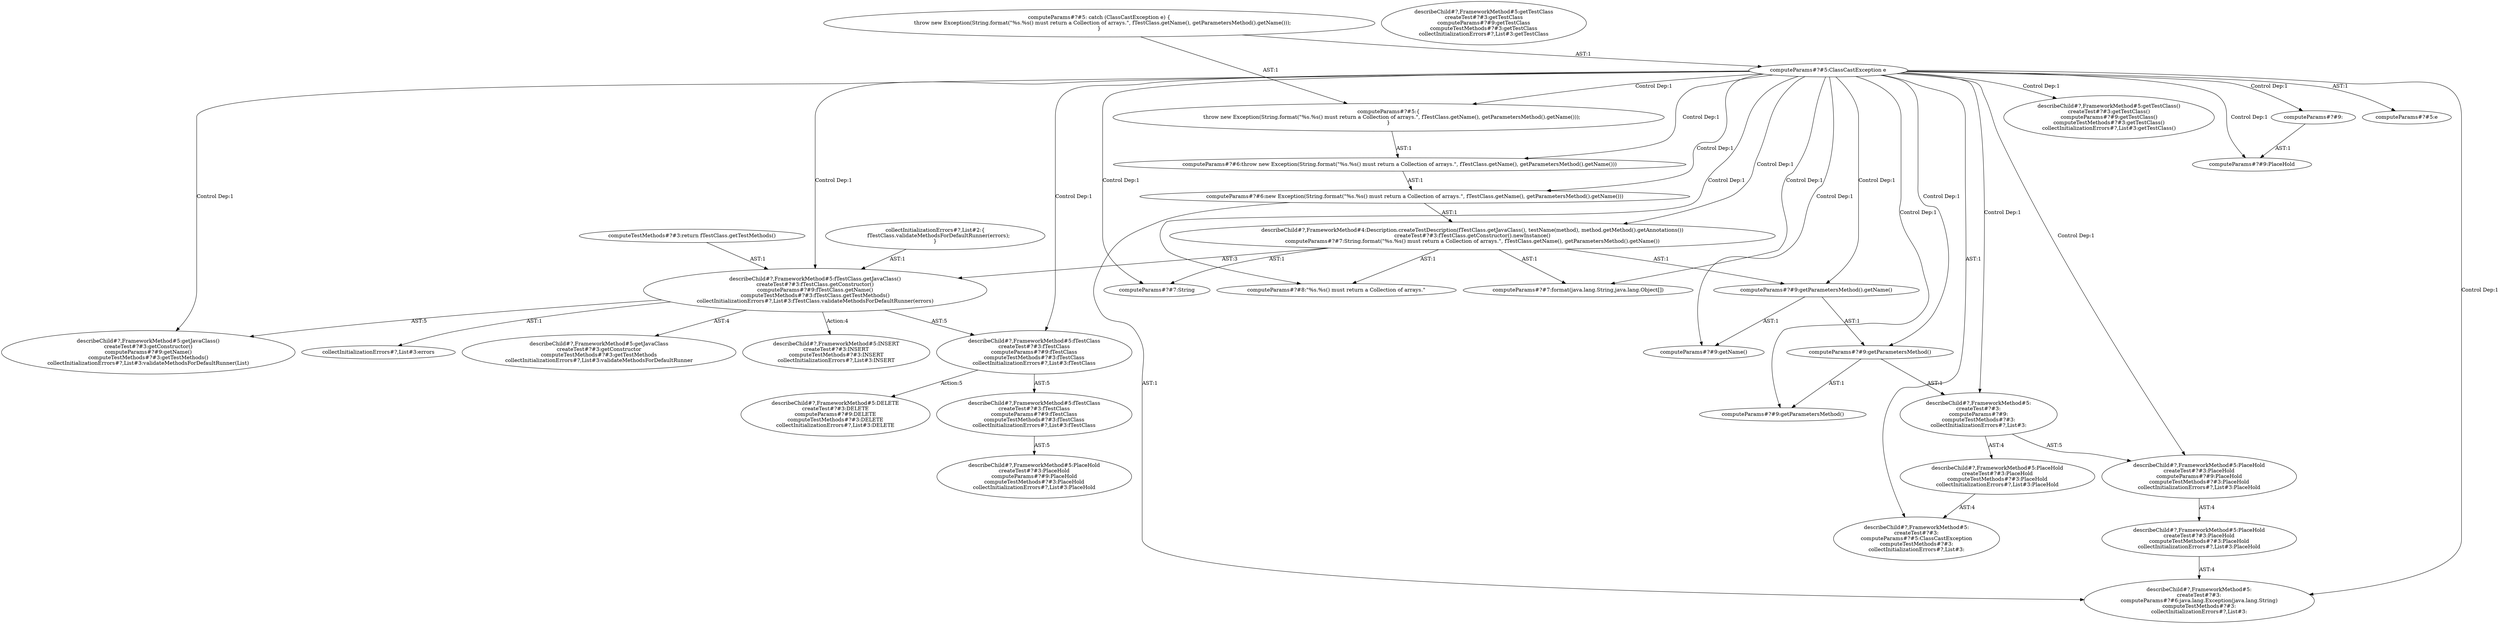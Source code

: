 digraph "Pattern" {
0 [label="describeChild#?,FrameworkMethod#5:DELETE
createTest#?#3:DELETE
computeParams#?#9:DELETE
computeTestMethods#?#3:DELETE
collectInitializationErrors#?,List#3:DELETE" shape=ellipse]
1 [label="describeChild#?,FrameworkMethod#5:fTestClass
createTest#?#3:fTestClass
computeParams#?#9:fTestClass
computeTestMethods#?#3:fTestClass
collectInitializationErrors#?,List#3:fTestClass" shape=ellipse]
2 [label="describeChild#?,FrameworkMethod#5:fTestClass.getJavaClass()
createTest#?#3:fTestClass.getConstructor()
computeParams#?#9:fTestClass.getName()
computeTestMethods#?#3:fTestClass.getTestMethods()
collectInitializationErrors#?,List#3:fTestClass.validateMethodsForDefaultRunner(errors)" shape=ellipse]
3 [label="describeChild#?,FrameworkMethod#4:Description.createTestDescription(fTestClass.getJavaClass(), testName(method), method.getMethod().getAnnotations())
createTest#?#3:fTestClass.getConstructor().newInstance()
computeParams#?#7:String.format(\"%s.%s() must return a Collection of arrays.\", fTestClass.getName(), getParametersMethod().getName())" shape=ellipse]
4 [label="describeChild#?,FrameworkMethod#5:getJavaClass
createTest#?#3:getConstructor
computeTestMethods#?#3:getTestMethods
collectInitializationErrors#?,List#3:validateMethodsForDefaultRunner" shape=ellipse]
5 [label="describeChild#?,FrameworkMethod#5:getJavaClass()
createTest#?#3:getConstructor()
computeParams#?#9:getName()
computeTestMethods#?#3:getTestMethods()
collectInitializationErrors#?,List#3:validateMethodsForDefaultRunner(List)" shape=ellipse]
6 [label="describeChild#?,FrameworkMethod#5:INSERT
createTest#?#3:INSERT
computeTestMethods#?#3:INSERT
collectInitializationErrors#?,List#3:INSERT" shape=ellipse]
7 [label="describeChild#?,FrameworkMethod#5:getTestClass
createTest#?#3:getTestClass
computeParams#?#9:getTestClass
computeTestMethods#?#3:getTestClass
collectInitializationErrors#?,List#3:getTestClass" shape=ellipse]
8 [label="describeChild#?,FrameworkMethod#5:
createTest#?#3:
computeParams#?#9:
computeTestMethods#?#3:
collectInitializationErrors#?,List#3:" shape=ellipse]
9 [label="describeChild#?,FrameworkMethod#5:PlaceHold
createTest#?#3:PlaceHold
computeTestMethods#?#3:PlaceHold
collectInitializationErrors#?,List#3:PlaceHold" shape=ellipse]
10 [label="describeChild#?,FrameworkMethod#5:
createTest#?#3:
computeParams#?#5:ClassCastException
computeTestMethods#?#3:
collectInitializationErrors#?,List#3:" shape=ellipse]
11 [label="describeChild#?,FrameworkMethod#5:PlaceHold
createTest#?#3:PlaceHold
computeParams#?#9:PlaceHold
computeTestMethods#?#3:PlaceHold
collectInitializationErrors#?,List#3:PlaceHold" shape=ellipse]
12 [label="describeChild#?,FrameworkMethod#5:PlaceHold
createTest#?#3:PlaceHold
computeTestMethods#?#3:PlaceHold
collectInitializationErrors#?,List#3:PlaceHold" shape=ellipse]
13 [label="describeChild#?,FrameworkMethod#5:
createTest#?#3:
computeParams#?#6:java.lang.Exception(java.lang.String)
computeTestMethods#?#3:
collectInitializationErrors#?,List#3:" shape=ellipse]
14 [label="describeChild#?,FrameworkMethod#5:getTestClass()
createTest#?#3:getTestClass()
computeParams#?#9:getTestClass()
computeTestMethods#?#3:getTestClass()
collectInitializationErrors#?,List#3:getTestClass()" shape=ellipse]
15 [label="describeChild#?,FrameworkMethod#5:fTestClass
createTest#?#3:fTestClass
computeParams#?#9:fTestClass
computeTestMethods#?#3:fTestClass
collectInitializationErrors#?,List#3:fTestClass" shape=ellipse]
16 [label="describeChild#?,FrameworkMethod#5:PlaceHold
createTest#?#3:PlaceHold
computeParams#?#9:PlaceHold
computeTestMethods#?#3:PlaceHold
collectInitializationErrors#?,List#3:PlaceHold" shape=ellipse]
17 [label="computeParams#?#9:getName()" shape=ellipse]
18 [label="computeParams#?#5:\{
    throw new Exception(String.format(\"%s.%s() must return a Collection of arrays.\", fTestClass.getName(), getParametersMethod().getName()));
\}" shape=ellipse]
19 [label="computeParams#?#5: catch (ClassCastException e) \{
    throw new Exception(String.format(\"%s.%s() must return a Collection of arrays.\", fTestClass.getName(), getParametersMethod().getName()));
\}" shape=ellipse]
20 [label="computeParams#?#6:throw new Exception(String.format(\"%s.%s() must return a Collection of arrays.\", fTestClass.getName(), getParametersMethod().getName()))" shape=ellipse]
21 [label="computeParams#?#6:new Exception(String.format(\"%s.%s() must return a Collection of arrays.\", fTestClass.getName(), getParametersMethod().getName()))" shape=ellipse]
22 [label="computeParams#?#7:String" shape=ellipse]
23 [label="computeParams#?#8:\"%s.%s() must return a Collection of arrays.\"" shape=ellipse]
24 [label="computeParams#?#9:getParametersMethod().getName()" shape=ellipse]
25 [label="computeParams#?#9:getParametersMethod()" shape=ellipse]
26 [label="computeParams#?#9:PlaceHold" shape=ellipse]
27 [label="computeParams#?#9:" shape=ellipse]
28 [label="computeParams#?#9:getParametersMethod()" shape=ellipse]
29 [label="computeParams#?#5:ClassCastException e" shape=ellipse]
30 [label="computeParams#?#5:e" shape=ellipse]
31 [label="computeParams#?#7:format(java.lang.String,java.lang.Object[])" shape=ellipse]
32 [label="computeTestMethods#?#3:return fTestClass.getTestMethods()" shape=ellipse]
33 [label="collectInitializationErrors#?,List#2:\{
    fTestClass.validateMethodsForDefaultRunner(errors);
\}" shape=ellipse]
34 [label="collectInitializationErrors#?,List#3:errors" shape=ellipse]
1 -> 0 [label="Action:5"];
1 -> 15 [label="AST:5"];
2 -> 1 [label="AST:5"];
2 -> 4 [label="AST:4"];
2 -> 5 [label="AST:5"];
2 -> 6 [label="Action:4"];
2 -> 34 [label="AST:1"];
3 -> 2 [label="AST:3"];
3 -> 22 [label="AST:1"];
3 -> 23 [label="AST:1"];
3 -> 24 [label="AST:1"];
3 -> 31 [label="AST:1"];
8 -> 9 [label="AST:4"];
8 -> 11 [label="AST:5"];
9 -> 10 [label="AST:4"];
11 -> 12 [label="AST:4"];
12 -> 13 [label="AST:4"];
15 -> 16 [label="AST:5"];
18 -> 20 [label="AST:1"];
19 -> 18 [label="AST:1"];
19 -> 29 [label="AST:1"];
20 -> 21 [label="AST:1"];
21 -> 13 [label="AST:1"];
21 -> 3 [label="AST:1"];
24 -> 17 [label="AST:1"];
24 -> 25 [label="AST:1"];
25 -> 8 [label="AST:1"];
25 -> 28 [label="AST:1"];
27 -> 26 [label="AST:1"];
29 -> 17 [label="Control Dep:1"];
29 -> 18 [label="Control Dep:1"];
29 -> 20 [label="Control Dep:1"];
29 -> 21 [label="Control Dep:1"];
29 -> 22 [label="Control Dep:1"];
29 -> 23 [label="Control Dep:1"];
29 -> 24 [label="Control Dep:1"];
29 -> 25 [label="Control Dep:1"];
29 -> 26 [label="Control Dep:1"];
29 -> 27 [label="Control Dep:1"];
29 -> 28 [label="Control Dep:1"];
29 -> 30 [label="AST:1"];
29 -> 10 [label="AST:1"];
29 -> 13 [label="Control Dep:1"];
29 -> 3 [label="Control Dep:1"];
29 -> 31 [label="Control Dep:1"];
29 -> 2 [label="Control Dep:1"];
29 -> 5 [label="Control Dep:1"];
29 -> 1 [label="Control Dep:1"];
29 -> 8 [label="Control Dep:1"];
29 -> 11 [label="Control Dep:1"];
29 -> 14 [label="Control Dep:1"];
32 -> 2 [label="AST:1"];
33 -> 2 [label="AST:1"];
}